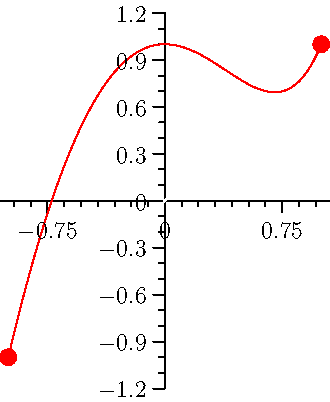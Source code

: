 import graph;
size(0,200);

real f(real x) { return 1.2*x; }
real g(real x) { return x+(x-1)*(x+1)*(exp(x)-2); }

draw(graph(f,-1,1),white);
draw(graph(g,-1,1),red);

xaxis(RightTicks);
yaxis(LeftTicks);

path c=circle((-1,-1),0.05);
filldraw(c,red);
draw(c,red);

path c=circle((1,1),0.05);
filldraw(c,red);
draw(c,red);
